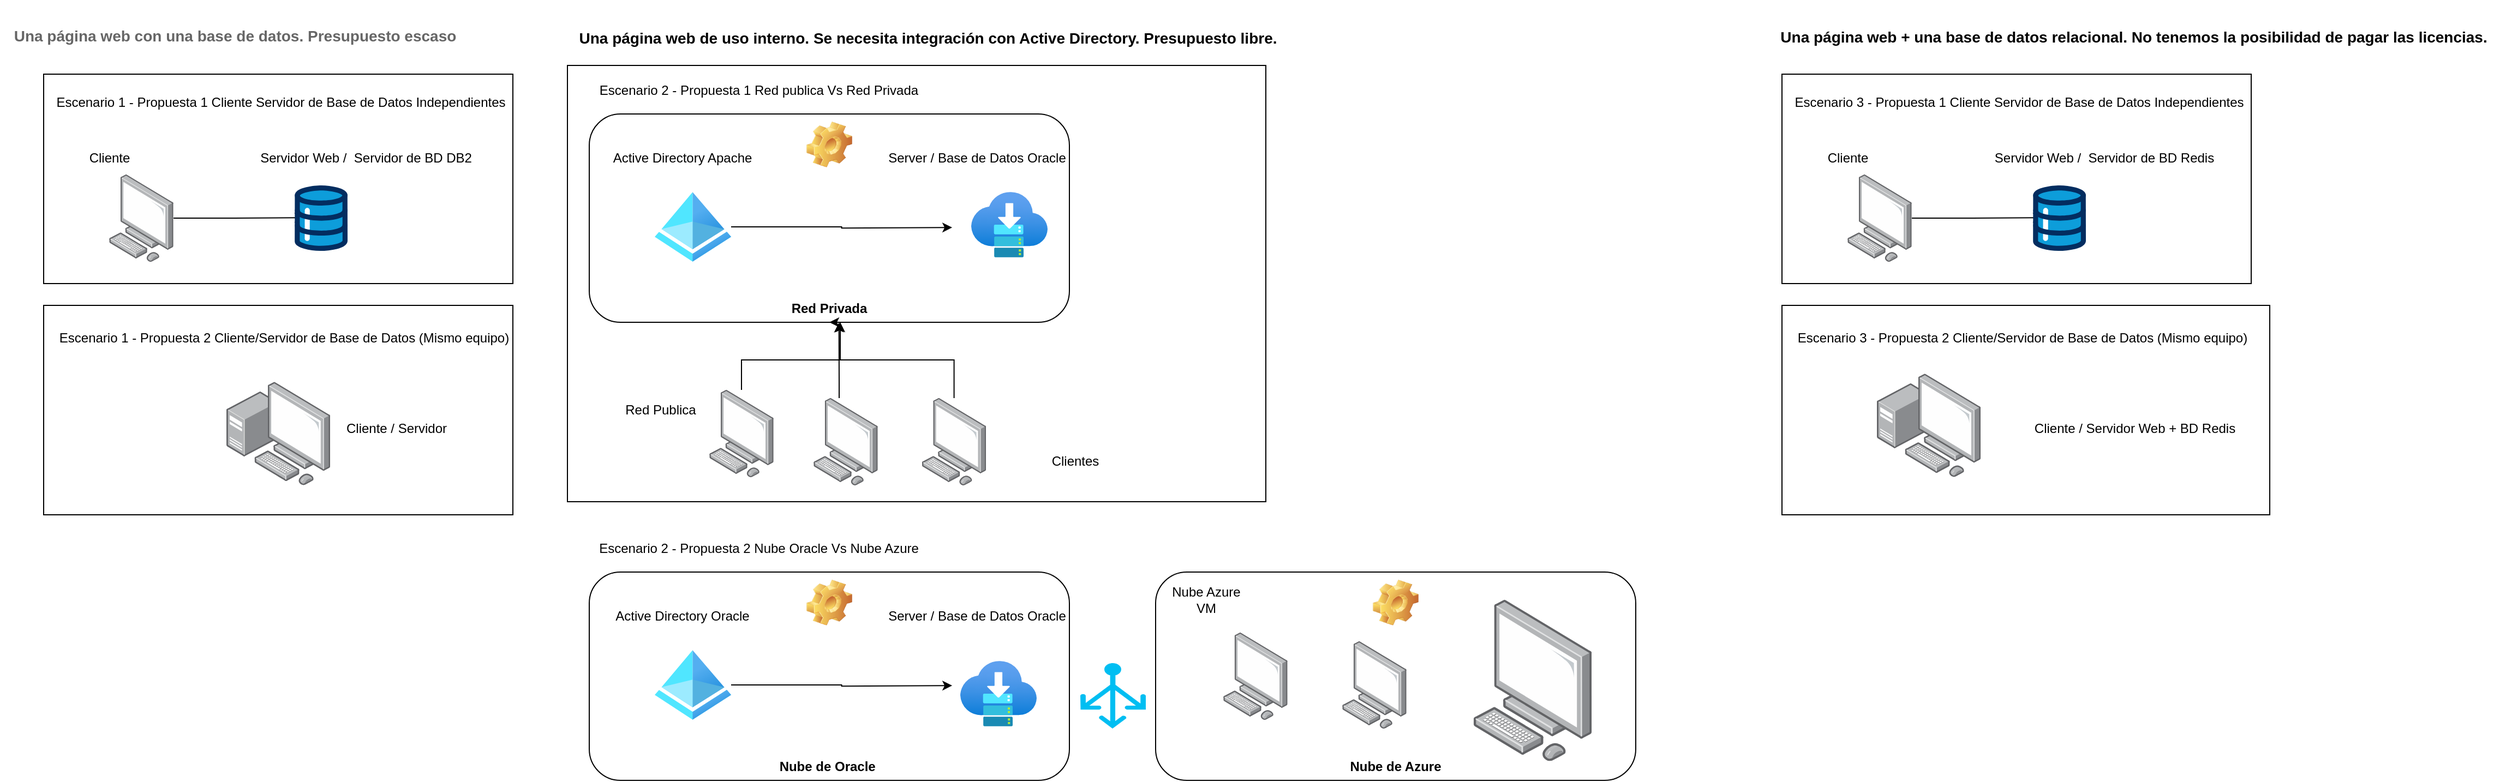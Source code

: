 <mxfile version="22.1.21" type="github">
  <diagram name="Página-1" id="ES5V5NeKtLmDwc8uau69">
    <mxGraphModel dx="1398" dy="2111" grid="1" gridSize="10" guides="1" tooltips="1" connect="1" arrows="1" fold="1" page="1" pageScale="1" pageWidth="850" pageHeight="1100" math="0" shadow="0">
      <root>
        <mxCell id="0" />
        <mxCell id="1" parent="0" />
        <UserObject label="" treeRoot="1" id="Ii9kzY7oHffAlNrDL0KR-1">
          <mxCell style="whiteSpace=wrap;html=1;align=center;treeFolding=1;treeMoving=1;newEdgeStyle={&quot;edgeStyle&quot;:&quot;elbowEdgeStyle&quot;,&quot;startArrow&quot;:&quot;none&quot;,&quot;endArrow&quot;:&quot;none&quot;};" vertex="1" parent="1">
            <mxGeometry x="120" y="8" width="430" height="192" as="geometry" />
          </mxCell>
        </UserObject>
        <mxCell id="Ii9kzY7oHffAlNrDL0KR-9" style="edgeStyle=orthogonalEdgeStyle;rounded=0;orthogonalLoop=1;jettySize=auto;html=1;entryX=0.184;entryY=0.493;entryDx=0;entryDy=0;entryPerimeter=0;" edge="1" parent="1" source="Ii9kzY7oHffAlNrDL0KR-3" target="Ii9kzY7oHffAlNrDL0KR-5">
          <mxGeometry relative="1" as="geometry">
            <mxPoint x="280" y="140" as="targetPoint" />
          </mxGeometry>
        </mxCell>
        <mxCell id="Ii9kzY7oHffAlNrDL0KR-3" value="" style="image;points=[];aspect=fixed;html=1;align=center;shadow=0;dashed=0;image=img/lib/allied_telesis/computer_and_terminals/Personal_Computer.svg;" vertex="1" parent="1">
          <mxGeometry x="180" y="100" width="59.03" height="80" as="geometry" />
        </mxCell>
        <mxCell id="Ii9kzY7oHffAlNrDL0KR-5" value="" style="verticalLabelPosition=bottom;aspect=fixed;html=1;shape=mxgraph.salesforce.data;" vertex="1" parent="1">
          <mxGeometry x="350" y="110" width="48.6" height="60" as="geometry" />
        </mxCell>
        <mxCell id="Ii9kzY7oHffAlNrDL0KR-6" value="Escenario 1 - Propuesta 1 Cliente Servidor de Base de Datos Independientes" style="text;html=1;align=center;verticalAlign=middle;resizable=0;points=[];autosize=1;strokeColor=none;fillColor=none;" vertex="1" parent="1">
          <mxGeometry x="117" y="19" width="440" height="30" as="geometry" />
        </mxCell>
        <UserObject label="" treeRoot="1" id="Ii9kzY7oHffAlNrDL0KR-11">
          <mxCell style="whiteSpace=wrap;html=1;align=center;treeFolding=1;treeMoving=1;newEdgeStyle={&quot;edgeStyle&quot;:&quot;elbowEdgeStyle&quot;,&quot;startArrow&quot;:&quot;none&quot;,&quot;endArrow&quot;:&quot;none&quot;};" vertex="1" parent="1">
            <mxGeometry x="120" y="220" width="430" height="192" as="geometry" />
          </mxCell>
        </UserObject>
        <mxCell id="Ii9kzY7oHffAlNrDL0KR-15" value="Escenario 1 - Propuesta 2 Cliente/Servidor de Base de Datos (Mismo equipo)" style="text;html=1;align=center;verticalAlign=middle;resizable=0;points=[];autosize=1;strokeColor=none;fillColor=none;" vertex="1" parent="1">
          <mxGeometry x="120" y="235" width="440" height="30" as="geometry" />
        </mxCell>
        <mxCell id="Ii9kzY7oHffAlNrDL0KR-16" value="" style="image;points=[];aspect=fixed;html=1;align=center;shadow=0;dashed=0;image=img/lib/allied_telesis/computer_and_terminals/Personal_Computer_with_Server.svg;" vertex="1" parent="1">
          <mxGeometry x="287.5" y="290" width="95" height="95" as="geometry" />
        </mxCell>
        <UserObject label="" treeRoot="1" id="Ii9kzY7oHffAlNrDL0KR-17">
          <mxCell style="whiteSpace=wrap;html=1;align=center;treeFolding=1;treeMoving=1;newEdgeStyle={&quot;edgeStyle&quot;:&quot;elbowEdgeStyle&quot;,&quot;startArrow&quot;:&quot;none&quot;,&quot;endArrow&quot;:&quot;none&quot;};" vertex="1" parent="1">
            <mxGeometry x="600" width="640" height="400" as="geometry" />
          </mxCell>
        </UserObject>
        <mxCell id="Ii9kzY7oHffAlNrDL0KR-19" value="" style="image;points=[];aspect=fixed;html=1;align=center;shadow=0;dashed=0;image=img/lib/allied_telesis/computer_and_terminals/Personal_Computer.svg;" vertex="1" parent="1">
          <mxGeometry x="730" y="297.5" width="59.03" height="80" as="geometry" />
        </mxCell>
        <mxCell id="Ii9kzY7oHffAlNrDL0KR-21" value="Escenario 2 - Propuesta 1 Red publica Vs Red Privada" style="text;html=1;align=center;verticalAlign=middle;resizable=0;points=[];autosize=1;strokeColor=none;fillColor=none;" vertex="1" parent="1">
          <mxGeometry x="615" y="8" width="320" height="30" as="geometry" />
        </mxCell>
        <mxCell id="Ii9kzY7oHffAlNrDL0KR-22" value="&lt;span style=&quot;font-family: Rajdhani, sans-serif; color: rgb(102, 102, 102); background-color: transparent; font-weight: 700; font-variant-numeric: normal; font-variant-east-asian: normal; font-variant-alternates: normal; font-variant-position: normal; vertical-align: baseline;&quot;&gt;&lt;font style=&quot;font-size: 14px;&quot;&gt;Una página web con una base de datos. Presupuesto escaso&lt;/font&gt;&lt;/span&gt;&lt;span id=&quot;docs-internal-guid-23f4982b-7fff-37f4-737f-ac4e86f17d40&quot;&gt;&lt;/span&gt;" style="text;html=1;align=center;verticalAlign=middle;resizable=0;points=[];autosize=1;strokeColor=none;fillColor=none;fontSize=20;" vertex="1" parent="1">
          <mxGeometry x="80" y="-50" width="430" height="40" as="geometry" />
        </mxCell>
        <mxCell id="Ii9kzY7oHffAlNrDL0KR-24" value="Una página web de uso interno. Se necesita integración con Active Directory. Presupuesto libre." style="text;html=1;align=center;verticalAlign=middle;resizable=0;points=[];autosize=1;strokeColor=none;fillColor=none;fontFamily=Helvetica;fontStyle=1;fontSize=14;" vertex="1" parent="1">
          <mxGeometry x="600" y="-40" width="660" height="30" as="geometry" />
        </mxCell>
        <mxCell id="Ii9kzY7oHffAlNrDL0KR-26" value="Red Privada" style="label;whiteSpace=wrap;html=1;align=center;verticalAlign=bottom;spacingLeft=0;spacingBottom=4;imageAlign=center;imageVerticalAlign=top;image=img/clipart/Gear_128x128.png" vertex="1" parent="1">
          <mxGeometry x="620" y="44.5" width="440" height="191" as="geometry" />
        </mxCell>
        <mxCell id="Ii9kzY7oHffAlNrDL0KR-27" value="" style="image;aspect=fixed;html=1;points=[];align=center;fontSize=12;image=img/lib/azure2/identity/Azure_Active_Directory.svg;" vertex="1" parent="1">
          <mxGeometry x="680" y="116" width="70" height="64" as="geometry" />
        </mxCell>
        <mxCell id="Ii9kzY7oHffAlNrDL0KR-18" style="edgeStyle=orthogonalEdgeStyle;rounded=0;orthogonalLoop=1;jettySize=auto;html=1;entryX=0.5;entryY=1;entryDx=0;entryDy=0;" edge="1" parent="1" source="Ii9kzY7oHffAlNrDL0KR-19" target="Ii9kzY7oHffAlNrDL0KR-26">
          <mxGeometry relative="1" as="geometry">
            <mxPoint x="760" y="140" as="targetPoint" />
            <Array as="points">
              <mxPoint x="760" y="270" />
              <mxPoint x="850" y="270" />
              <mxPoint x="850" y="236" />
            </Array>
          </mxGeometry>
        </mxCell>
        <mxCell id="Ii9kzY7oHffAlNrDL0KR-30" style="edgeStyle=orthogonalEdgeStyle;rounded=0;orthogonalLoop=1;jettySize=auto;html=1;entryX=0.465;entryY=0.693;entryDx=0;entryDy=0;entryPerimeter=0;" edge="1" parent="1" source="Ii9kzY7oHffAlNrDL0KR-27">
          <mxGeometry relative="1" as="geometry">
            <mxPoint x="952.605" y="148.58" as="targetPoint" />
          </mxGeometry>
        </mxCell>
        <mxCell id="Ii9kzY7oHffAlNrDL0KR-31" value="Server / Base de Datos Oracle" style="text;html=1;align=center;verticalAlign=middle;resizable=0;points=[];autosize=1;strokeColor=none;fillColor=none;" vertex="1" parent="1">
          <mxGeometry x="880" y="70" width="190" height="30" as="geometry" />
        </mxCell>
        <mxCell id="Ii9kzY7oHffAlNrDL0KR-32" value="Active Directory Apache" style="text;html=1;align=center;verticalAlign=middle;resizable=0;points=[];autosize=1;strokeColor=none;fillColor=none;" vertex="1" parent="1">
          <mxGeometry x="630" y="70" width="150" height="30" as="geometry" />
        </mxCell>
        <mxCell id="Ii9kzY7oHffAlNrDL0KR-33" value="Clientes" style="text;html=1;align=center;verticalAlign=middle;resizable=0;points=[];autosize=1;strokeColor=none;fillColor=none;" vertex="1" parent="1">
          <mxGeometry x="1030" y="347.5" width="70" height="30" as="geometry" />
        </mxCell>
        <mxCell id="Ii9kzY7oHffAlNrDL0KR-34" value="" style="image;points=[];aspect=fixed;html=1;align=center;shadow=0;dashed=0;image=img/lib/allied_telesis/computer_and_terminals/Personal_Computer.svg;" vertex="1" parent="1">
          <mxGeometry x="825.48" y="305" width="59.03" height="80" as="geometry" />
        </mxCell>
        <mxCell id="Ii9kzY7oHffAlNrDL0KR-37" style="edgeStyle=orthogonalEdgeStyle;rounded=0;orthogonalLoop=1;jettySize=auto;html=1;" edge="1" parent="1" source="Ii9kzY7oHffAlNrDL0KR-35" target="Ii9kzY7oHffAlNrDL0KR-26">
          <mxGeometry relative="1" as="geometry">
            <Array as="points">
              <mxPoint x="954" y="270" />
              <mxPoint x="850" y="270" />
            </Array>
          </mxGeometry>
        </mxCell>
        <mxCell id="Ii9kzY7oHffAlNrDL0KR-35" value="" style="image;points=[];aspect=fixed;html=1;align=center;shadow=0;dashed=0;image=img/lib/allied_telesis/computer_and_terminals/Personal_Computer.svg;" vertex="1" parent="1">
          <mxGeometry x="924.78" y="305" width="59.03" height="80" as="geometry" />
        </mxCell>
        <mxCell id="Ii9kzY7oHffAlNrDL0KR-36" style="edgeStyle=orthogonalEdgeStyle;rounded=0;orthogonalLoop=1;jettySize=auto;html=1;entryX=0.52;entryY=1.001;entryDx=0;entryDy=0;entryPerimeter=0;" edge="1" parent="1" source="Ii9kzY7oHffAlNrDL0KR-34" target="Ii9kzY7oHffAlNrDL0KR-26">
          <mxGeometry relative="1" as="geometry">
            <Array as="points">
              <mxPoint x="849" y="290" />
              <mxPoint x="849" y="290" />
            </Array>
          </mxGeometry>
        </mxCell>
        <mxCell id="Ii9kzY7oHffAlNrDL0KR-38" value="Red Publica" style="text;html=1;align=center;verticalAlign=middle;resizable=0;points=[];autosize=1;strokeColor=none;fillColor=none;" vertex="1" parent="1">
          <mxGeometry x="640" y="301" width="90" height="30" as="geometry" />
        </mxCell>
        <mxCell id="Ii9kzY7oHffAlNrDL0KR-39" value="Cliente / Servidor" style="text;html=1;align=center;verticalAlign=middle;resizable=0;points=[];autosize=1;strokeColor=none;fillColor=none;" vertex="1" parent="1">
          <mxGeometry x="382.5" y="317.5" width="120" height="30" as="geometry" />
        </mxCell>
        <mxCell id="Ii9kzY7oHffAlNrDL0KR-40" value="Cliente" style="text;html=1;align=center;verticalAlign=middle;resizable=0;points=[];autosize=1;strokeColor=none;fillColor=none;" vertex="1" parent="1">
          <mxGeometry x="150" y="70" width="60" height="30" as="geometry" />
        </mxCell>
        <mxCell id="Ii9kzY7oHffAlNrDL0KR-41" value="Servidor Web /&amp;nbsp; Servidor de BD DB2" style="text;html=1;align=center;verticalAlign=middle;resizable=0;points=[];autosize=1;strokeColor=none;fillColor=none;" vertex="1" parent="1">
          <mxGeometry x="305" y="70" width="220" height="30" as="geometry" />
        </mxCell>
        <UserObject label="" treeRoot="1" id="Ii9kzY7oHffAlNrDL0KR-42">
          <mxCell style="whiteSpace=wrap;html=1;align=center;treeFolding=1;treeMoving=1;newEdgeStyle={&quot;edgeStyle&quot;:&quot;elbowEdgeStyle&quot;,&quot;startArrow&quot;:&quot;none&quot;,&quot;endArrow&quot;:&quot;none&quot;};verticalLabelPosition=bottom;verticalAlign=top;strokeColor=none;fillColor=#00BEF2;shape=mxgraph.azure.load_balancer_generic;pointerEvents=1;" vertex="1" parent="1">
            <mxGeometry x="1070" y="548" width="60" height="60" as="geometry" />
          </mxCell>
        </UserObject>
        <mxCell id="Ii9kzY7oHffAlNrDL0KR-44" value="Escenario 2 - Propuesta 2 Nube Oracle Vs Nube Azure" style="text;html=1;align=center;verticalAlign=middle;resizable=0;points=[];autosize=1;strokeColor=none;fillColor=none;" vertex="1" parent="1">
          <mxGeometry x="615" y="428" width="320" height="30" as="geometry" />
        </mxCell>
        <mxCell id="Ii9kzY7oHffAlNrDL0KR-45" value="Nube de Oracle&amp;nbsp;" style="label;whiteSpace=wrap;html=1;align=center;verticalAlign=bottom;spacingLeft=0;spacingBottom=4;imageAlign=center;imageVerticalAlign=top;image=img/clipart/Gear_128x128.png" vertex="1" parent="1">
          <mxGeometry x="620" y="464.5" width="440" height="191" as="geometry" />
        </mxCell>
        <mxCell id="Ii9kzY7oHffAlNrDL0KR-47" value="" style="image;aspect=fixed;html=1;points=[];align=center;fontSize=12;image=img/lib/azure2/identity/Azure_Active_Directory.svg;" vertex="1" parent="1">
          <mxGeometry x="680" y="536" width="70" height="64" as="geometry" />
        </mxCell>
        <mxCell id="Ii9kzY7oHffAlNrDL0KR-49" style="edgeStyle=orthogonalEdgeStyle;rounded=0;orthogonalLoop=1;jettySize=auto;html=1;entryX=0.465;entryY=0.693;entryDx=0;entryDy=0;entryPerimeter=0;" edge="1" parent="1" source="Ii9kzY7oHffAlNrDL0KR-47">
          <mxGeometry relative="1" as="geometry">
            <mxPoint x="952.605" y="568.58" as="targetPoint" />
          </mxGeometry>
        </mxCell>
        <mxCell id="Ii9kzY7oHffAlNrDL0KR-50" value="Server / Base de Datos Oracle" style="text;html=1;align=center;verticalAlign=middle;resizable=0;points=[];autosize=1;strokeColor=none;fillColor=none;" vertex="1" parent="1">
          <mxGeometry x="880" y="490" width="190" height="30" as="geometry" />
        </mxCell>
        <mxCell id="Ii9kzY7oHffAlNrDL0KR-51" value="Active Directory Oracle" style="text;html=1;align=center;verticalAlign=middle;resizable=0;points=[];autosize=1;strokeColor=none;fillColor=none;" vertex="1" parent="1">
          <mxGeometry x="630" y="490" width="150" height="30" as="geometry" />
        </mxCell>
        <mxCell id="Ii9kzY7oHffAlNrDL0KR-52" value="Clientes" style="text;html=1;align=center;verticalAlign=middle;resizable=0;points=[];autosize=1;strokeColor=none;fillColor=none;" vertex="1" parent="1">
          <mxGeometry x="1200.97" y="616" width="70" height="30" as="geometry" />
        </mxCell>
        <mxCell id="Ii9kzY7oHffAlNrDL0KR-55" value="" style="image;points=[];aspect=fixed;html=1;align=center;shadow=0;dashed=0;image=img/lib/allied_telesis/computer_and_terminals/Personal_Computer.svg;" vertex="1" parent="1">
          <mxGeometry x="1410" y="536" width="59.03" height="80" as="geometry" />
        </mxCell>
        <mxCell id="Ii9kzY7oHffAlNrDL0KR-58" value="Nube de Azure" style="label;whiteSpace=wrap;html=1;align=center;verticalAlign=bottom;spacingLeft=0;spacingBottom=4;imageAlign=center;imageVerticalAlign=top;image=img/clipart/Gear_128x128.png" vertex="1" parent="1">
          <mxGeometry x="1139" y="464.5" width="440" height="191" as="geometry" />
        </mxCell>
        <mxCell id="Ii9kzY7oHffAlNrDL0KR-53" value="" style="image;points=[];aspect=fixed;html=1;align=center;shadow=0;dashed=0;image=img/lib/allied_telesis/computer_and_terminals/Personal_Computer.svg;" vertex="1" parent="1">
          <mxGeometry x="1310" y="528" width="59.03" height="80" as="geometry" />
        </mxCell>
        <mxCell id="Ii9kzY7oHffAlNrDL0KR-43" value="" style="image;points=[];aspect=fixed;html=1;align=center;shadow=0;dashed=0;image=img/lib/allied_telesis/computer_and_terminals/Personal_Computer.svg;" vertex="1" parent="1">
          <mxGeometry x="1200.97" y="520" width="59.03" height="80" as="geometry" />
        </mxCell>
        <mxCell id="Ii9kzY7oHffAlNrDL0KR-61" value="" style="image;points=[];aspect=fixed;html=1;align=center;shadow=0;dashed=0;image=img/lib/allied_telesis/computer_and_terminals/Personal_Computer.svg;" vertex="1" parent="1">
          <mxGeometry x="1430" y="490" width="109.03" height="147.76" as="geometry" />
        </mxCell>
        <mxCell id="Ii9kzY7oHffAlNrDL0KR-57" value="Nube Azure&lt;br&gt;VM" style="text;html=1;align=center;verticalAlign=middle;resizable=0;points=[];autosize=1;strokeColor=none;fillColor=none;" vertex="1" parent="1">
          <mxGeometry x="1140" y="470" width="90" height="40" as="geometry" />
        </mxCell>
        <mxCell id="Ii9kzY7oHffAlNrDL0KR-4" value="" style="image;aspect=fixed;html=1;points=[];align=center;fontSize=12;image=img/lib/azure2/general/Service_Bus.svg;" vertex="1" parent="1">
          <mxGeometry x="970" y="116" width="70" height="60" as="geometry" />
        </mxCell>
        <mxCell id="Ii9kzY7oHffAlNrDL0KR-64" value="" style="image;aspect=fixed;html=1;points=[];align=center;fontSize=12;image=img/lib/azure2/general/Service_Bus.svg;" vertex="1" parent="1">
          <mxGeometry x="960" y="546" width="70" height="60" as="geometry" />
        </mxCell>
        <mxCell id="Ii9kzY7oHffAlNrDL0KR-66" value="&lt;div style=&quot;font-size: 14px;&quot;&gt;&lt;br style=&quot;font-size: 14px;&quot;&gt;&lt;/div&gt;&lt;div style=&quot;font-size: 14px;&quot;&gt;Una página web + una base de datos relacional. No tenemos la posibilidad de pagar las licencias.&lt;/div&gt;" style="text;html=1;align=center;verticalAlign=middle;resizable=0;points=[];autosize=1;strokeColor=none;fillColor=none;fontStyle=1;fontSize=14;" vertex="1" parent="1">
          <mxGeometry x="1700" y="-60" width="670" height="50" as="geometry" />
        </mxCell>
        <UserObject label="" treeRoot="1" id="Ii9kzY7oHffAlNrDL0KR-67">
          <mxCell style="whiteSpace=wrap;html=1;align=center;treeFolding=1;treeMoving=1;newEdgeStyle={&quot;edgeStyle&quot;:&quot;elbowEdgeStyle&quot;,&quot;startArrow&quot;:&quot;none&quot;,&quot;endArrow&quot;:&quot;none&quot;};" vertex="1" parent="1">
            <mxGeometry x="1713" y="8" width="430" height="192" as="geometry" />
          </mxCell>
        </UserObject>
        <mxCell id="Ii9kzY7oHffAlNrDL0KR-68" style="edgeStyle=orthogonalEdgeStyle;rounded=0;orthogonalLoop=1;jettySize=auto;html=1;entryX=0.184;entryY=0.493;entryDx=0;entryDy=0;entryPerimeter=0;" edge="1" parent="1" source="Ii9kzY7oHffAlNrDL0KR-69" target="Ii9kzY7oHffAlNrDL0KR-70">
          <mxGeometry relative="1" as="geometry">
            <mxPoint x="1873" y="140" as="targetPoint" />
          </mxGeometry>
        </mxCell>
        <mxCell id="Ii9kzY7oHffAlNrDL0KR-69" value="" style="image;points=[];aspect=fixed;html=1;align=center;shadow=0;dashed=0;image=img/lib/allied_telesis/computer_and_terminals/Personal_Computer.svg;" vertex="1" parent="1">
          <mxGeometry x="1773" y="100" width="59.03" height="80" as="geometry" />
        </mxCell>
        <mxCell id="Ii9kzY7oHffAlNrDL0KR-70" value="" style="verticalLabelPosition=bottom;aspect=fixed;html=1;shape=mxgraph.salesforce.data;" vertex="1" parent="1">
          <mxGeometry x="1943" y="110" width="48.6" height="60" as="geometry" />
        </mxCell>
        <mxCell id="Ii9kzY7oHffAlNrDL0KR-71" value="Escenario 3 - Propuesta 1 Cliente Servidor de Base de Datos Independientes" style="text;html=1;align=center;verticalAlign=middle;resizable=0;points=[];autosize=1;strokeColor=none;fillColor=none;" vertex="1" parent="1">
          <mxGeometry x="1710" y="19" width="440" height="30" as="geometry" />
        </mxCell>
        <UserObject label="" treeRoot="1" id="Ii9kzY7oHffAlNrDL0KR-72">
          <mxCell style="whiteSpace=wrap;html=1;align=center;treeFolding=1;treeMoving=1;newEdgeStyle={&quot;edgeStyle&quot;:&quot;elbowEdgeStyle&quot;,&quot;startArrow&quot;:&quot;none&quot;,&quot;endArrow&quot;:&quot;none&quot;};" vertex="1" parent="1">
            <mxGeometry x="1713" y="220" width="447" height="192" as="geometry" />
          </mxCell>
        </UserObject>
        <mxCell id="Ii9kzY7oHffAlNrDL0KR-73" value="Escenario 3 - Propuesta 2 Cliente/Servidor de Base de Datos (Mismo equipo)" style="text;html=1;align=center;verticalAlign=middle;resizable=0;points=[];autosize=1;strokeColor=none;fillColor=none;" vertex="1" parent="1">
          <mxGeometry x="1713" y="235" width="440" height="30" as="geometry" />
        </mxCell>
        <mxCell id="Ii9kzY7oHffAlNrDL0KR-74" value="" style="image;points=[];aspect=fixed;html=1;align=center;shadow=0;dashed=0;image=img/lib/allied_telesis/computer_and_terminals/Personal_Computer_with_Server.svg;" vertex="1" parent="1">
          <mxGeometry x="1800" y="282.5" width="95" height="95" as="geometry" />
        </mxCell>
        <mxCell id="Ii9kzY7oHffAlNrDL0KR-75" value="Cliente / Servidor Web + BD Redis" style="text;html=1;align=center;verticalAlign=middle;resizable=0;points=[];autosize=1;strokeColor=none;fillColor=none;" vertex="1" parent="1">
          <mxGeometry x="1930.5" y="317.5" width="210" height="30" as="geometry" />
        </mxCell>
        <mxCell id="Ii9kzY7oHffAlNrDL0KR-76" value="Cliente" style="text;html=1;align=center;verticalAlign=middle;resizable=0;points=[];autosize=1;strokeColor=none;fillColor=none;" vertex="1" parent="1">
          <mxGeometry x="1743" y="70" width="60" height="30" as="geometry" />
        </mxCell>
        <mxCell id="Ii9kzY7oHffAlNrDL0KR-77" value="Servidor Web /&amp;nbsp; Servidor de BD Redis" style="text;html=1;align=center;verticalAlign=middle;resizable=0;points=[];autosize=1;strokeColor=none;fillColor=none;" vertex="1" parent="1">
          <mxGeometry x="1898" y="70" width="220" height="30" as="geometry" />
        </mxCell>
      </root>
    </mxGraphModel>
  </diagram>
</mxfile>
